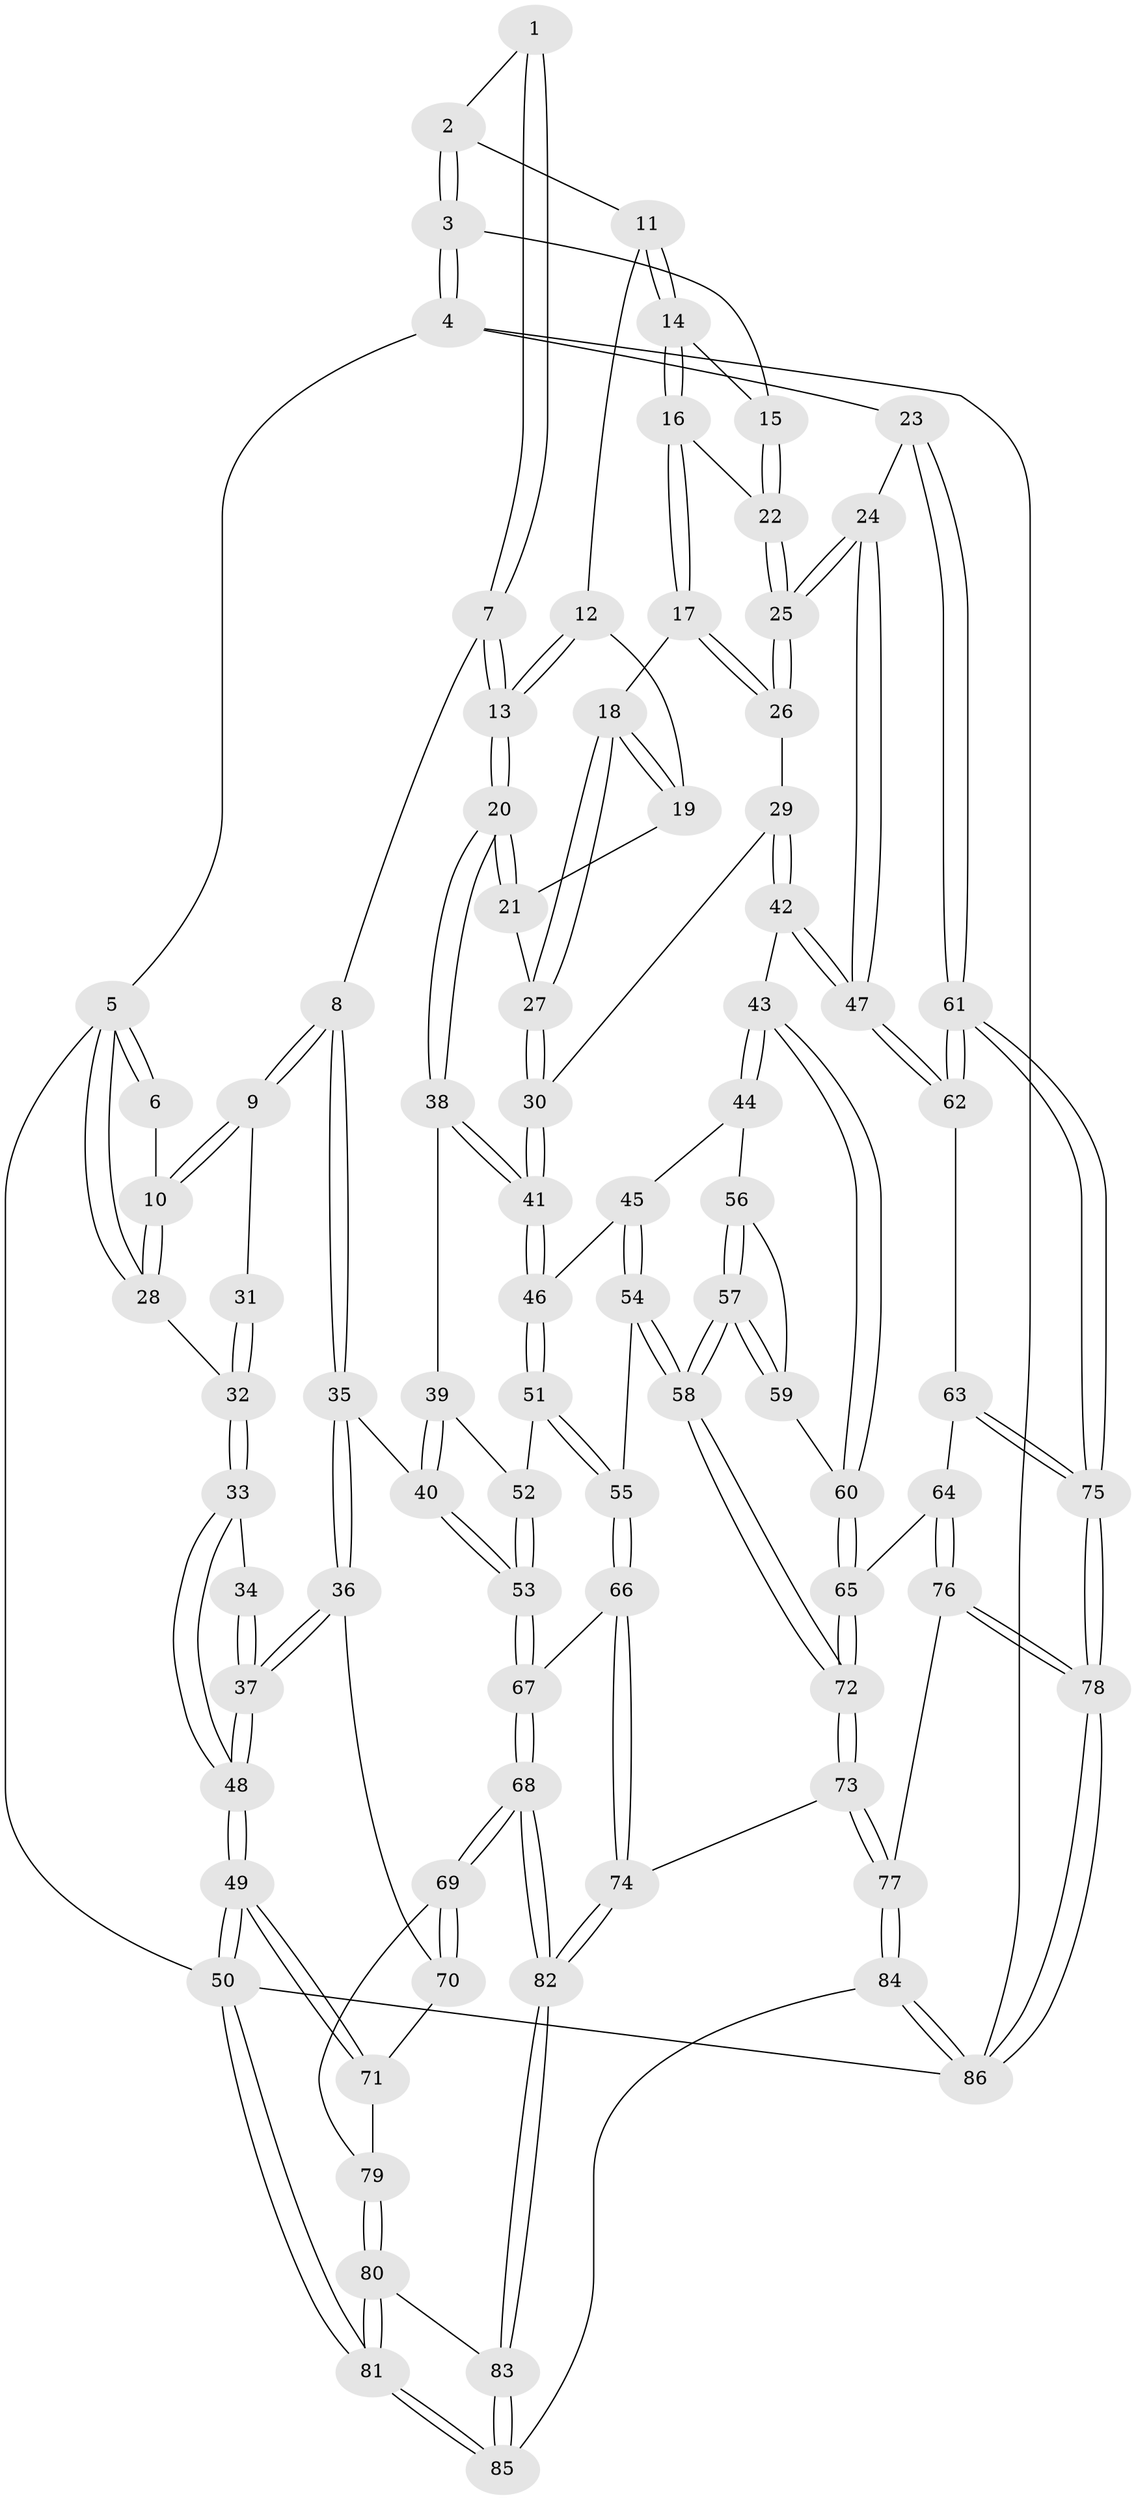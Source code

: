 // Generated by graph-tools (version 1.1) at 2025/27/03/09/25 03:27:08]
// undirected, 86 vertices, 212 edges
graph export_dot {
graph [start="1"]
  node [color=gray90,style=filled];
  1 [pos="+0.3100972977585114+0"];
  2 [pos="+0.6542684456272582+0"];
  3 [pos="+1+0"];
  4 [pos="+1+0"];
  5 [pos="+0+0"];
  6 [pos="+0+0"];
  7 [pos="+0.2895442697413328+0.20179361116834355"];
  8 [pos="+0.26533150089696905+0.20528537020212329"];
  9 [pos="+0.26145983274264184+0.20434794266833145"];
  10 [pos="+0.21351489439809634+0.1530089031192501"];
  11 [pos="+0.6542902398279923+0"];
  12 [pos="+0.6245916545974868+0"];
  13 [pos="+0.32876398769400805+0.21760958127027644"];
  14 [pos="+0.7528463083073926+0"];
  15 [pos="+0.9008608388023456+0.10357782320232412"];
  16 [pos="+0.7503426025938316+0.16635807949511006"];
  17 [pos="+0.738964814240789+0.19956282657718388"];
  18 [pos="+0.6966123256517216+0.23964091387479688"];
  19 [pos="+0.6135918747406002+0"];
  20 [pos="+0.3302283790621379+0.2188743258825213"];
  21 [pos="+0.5632391346562741+0.17121255405625002"];
  22 [pos="+0.9149301364459821+0.1326838669356898"];
  23 [pos="+1+0.28992578780355915"];
  24 [pos="+1+0.29317523872033086"];
  25 [pos="+1+0.2441740920108547"];
  26 [pos="+0.944625820571112+0.24007254989994795"];
  27 [pos="+0.6712578058067337+0.2773912194413726"];
  28 [pos="+0+0"];
  29 [pos="+0.6913226529424048+0.2991308824985585"];
  30 [pos="+0.671169669376082+0.2825780858601646"];
  31 [pos="+0.1856006898256535+0.21647986721761933"];
  32 [pos="+0+0"];
  33 [pos="+0+0.07462917599644699"];
  34 [pos="+0.10098644324076447+0.24835501126958576"];
  35 [pos="+0.1342244584701595+0.46630645996218767"];
  36 [pos="+0+0.48574716759047193"];
  37 [pos="+0+0.4821178889477449"];
  38 [pos="+0.3866874208197091+0.3202490337548228"];
  39 [pos="+0.34729954159408644+0.4107208086034015"];
  40 [pos="+0.23727442023121195+0.5239060275389982"];
  41 [pos="+0.5283226019569935+0.3936820400633132"];
  42 [pos="+0.8353897273993983+0.4560645144856143"];
  43 [pos="+0.7373837976133512+0.5121573433475364"];
  44 [pos="+0.5846503610966107+0.4896578883994094"];
  45 [pos="+0.5639076351282287+0.47794281655426657"];
  46 [pos="+0.5450834987634191+0.46265363333654114"];
  47 [pos="+0.8401002243052451+0.45654459023222493"];
  48 [pos="+0+0.507723048682922"];
  49 [pos="+0+0.7798042377717729"];
  50 [pos="+0+1"];
  51 [pos="+0.4566696847430902+0.5550269662146371"];
  52 [pos="+0.38586070578853704+0.5038030000644004"];
  53 [pos="+0.27051043946507863+0.6063146341164124"];
  54 [pos="+0.5396084570789593+0.6861879113301756"];
  55 [pos="+0.4216835834988638+0.6533920468940663"];
  56 [pos="+0.6038353317302514+0.5699569956595342"];
  57 [pos="+0.5911710422416618+0.6582010944972477"];
  58 [pos="+0.5562206504011429+0.6950042559038977"];
  59 [pos="+0.6852480880249209+0.6256524113123569"];
  60 [pos="+0.7068319858704596+0.6243159872483233"];
  61 [pos="+1+0.8696728386769252"];
  62 [pos="+0.8796702822757496+0.5632481612636567"];
  63 [pos="+0.7979215593754155+0.7132897639822747"];
  64 [pos="+0.7573353496490544+0.7233689643355656"];
  65 [pos="+0.7522100874252939+0.7223468565238378"];
  66 [pos="+0.3220482488433+0.7017329488529118"];
  67 [pos="+0.29477741281664566+0.7088710383410902"];
  68 [pos="+0.2935425244046892+0.7105274063935003"];
  69 [pos="+0.275891364728071+0.7156956000576562"];
  70 [pos="+0.05346860518834223+0.5479737087350397"];
  71 [pos="+0.17841624113729285+0.7471418453486933"];
  72 [pos="+0.6096587316756016+0.8013649295488028"];
  73 [pos="+0.5924445251999376+0.8636664712589772"];
  74 [pos="+0.5889559243416466+0.8643284060853492"];
  75 [pos="+1+0.9486107136621857"];
  76 [pos="+0.7898121754784819+0.8414094186832924"];
  77 [pos="+0.63844366523957+0.9212220764565395"];
  78 [pos="+1+1"];
  79 [pos="+0.19861224620668433+0.7482109418742439"];
  80 [pos="+0.17080731614424924+0.8775081160569689"];
  81 [pos="+0+1"];
  82 [pos="+0.3756035345660396+0.9586292073439163"];
  83 [pos="+0.35077382555023207+1"];
  84 [pos="+0.7850226433107307+1"];
  85 [pos="+0.31605842638191606+1"];
  86 [pos="+1+1"];
  1 -- 2;
  1 -- 7;
  1 -- 7;
  2 -- 3;
  2 -- 3;
  2 -- 11;
  3 -- 4;
  3 -- 4;
  3 -- 15;
  4 -- 5;
  4 -- 23;
  4 -- 86;
  5 -- 6;
  5 -- 6;
  5 -- 28;
  5 -- 28;
  5 -- 50;
  6 -- 10;
  7 -- 8;
  7 -- 13;
  7 -- 13;
  8 -- 9;
  8 -- 9;
  8 -- 35;
  8 -- 35;
  9 -- 10;
  9 -- 10;
  9 -- 31;
  10 -- 28;
  10 -- 28;
  11 -- 12;
  11 -- 14;
  11 -- 14;
  12 -- 13;
  12 -- 13;
  12 -- 19;
  13 -- 20;
  13 -- 20;
  14 -- 15;
  14 -- 16;
  14 -- 16;
  15 -- 22;
  15 -- 22;
  16 -- 17;
  16 -- 17;
  16 -- 22;
  17 -- 18;
  17 -- 26;
  17 -- 26;
  18 -- 19;
  18 -- 19;
  18 -- 27;
  18 -- 27;
  19 -- 21;
  20 -- 21;
  20 -- 21;
  20 -- 38;
  20 -- 38;
  21 -- 27;
  22 -- 25;
  22 -- 25;
  23 -- 24;
  23 -- 61;
  23 -- 61;
  24 -- 25;
  24 -- 25;
  24 -- 47;
  24 -- 47;
  25 -- 26;
  25 -- 26;
  26 -- 29;
  27 -- 30;
  27 -- 30;
  28 -- 32;
  29 -- 30;
  29 -- 42;
  29 -- 42;
  30 -- 41;
  30 -- 41;
  31 -- 32;
  31 -- 32;
  32 -- 33;
  32 -- 33;
  33 -- 34;
  33 -- 48;
  33 -- 48;
  34 -- 37;
  34 -- 37;
  35 -- 36;
  35 -- 36;
  35 -- 40;
  36 -- 37;
  36 -- 37;
  36 -- 70;
  37 -- 48;
  37 -- 48;
  38 -- 39;
  38 -- 41;
  38 -- 41;
  39 -- 40;
  39 -- 40;
  39 -- 52;
  40 -- 53;
  40 -- 53;
  41 -- 46;
  41 -- 46;
  42 -- 43;
  42 -- 47;
  42 -- 47;
  43 -- 44;
  43 -- 44;
  43 -- 60;
  43 -- 60;
  44 -- 45;
  44 -- 56;
  45 -- 46;
  45 -- 54;
  45 -- 54;
  46 -- 51;
  46 -- 51;
  47 -- 62;
  47 -- 62;
  48 -- 49;
  48 -- 49;
  49 -- 50;
  49 -- 50;
  49 -- 71;
  49 -- 71;
  50 -- 81;
  50 -- 81;
  50 -- 86;
  51 -- 52;
  51 -- 55;
  51 -- 55;
  52 -- 53;
  52 -- 53;
  53 -- 67;
  53 -- 67;
  54 -- 55;
  54 -- 58;
  54 -- 58;
  55 -- 66;
  55 -- 66;
  56 -- 57;
  56 -- 57;
  56 -- 59;
  57 -- 58;
  57 -- 58;
  57 -- 59;
  57 -- 59;
  58 -- 72;
  58 -- 72;
  59 -- 60;
  60 -- 65;
  60 -- 65;
  61 -- 62;
  61 -- 62;
  61 -- 75;
  61 -- 75;
  62 -- 63;
  63 -- 64;
  63 -- 75;
  63 -- 75;
  64 -- 65;
  64 -- 76;
  64 -- 76;
  65 -- 72;
  65 -- 72;
  66 -- 67;
  66 -- 74;
  66 -- 74;
  67 -- 68;
  67 -- 68;
  68 -- 69;
  68 -- 69;
  68 -- 82;
  68 -- 82;
  69 -- 70;
  69 -- 70;
  69 -- 79;
  70 -- 71;
  71 -- 79;
  72 -- 73;
  72 -- 73;
  73 -- 74;
  73 -- 77;
  73 -- 77;
  74 -- 82;
  74 -- 82;
  75 -- 78;
  75 -- 78;
  76 -- 77;
  76 -- 78;
  76 -- 78;
  77 -- 84;
  77 -- 84;
  78 -- 86;
  78 -- 86;
  79 -- 80;
  79 -- 80;
  80 -- 81;
  80 -- 81;
  80 -- 83;
  81 -- 85;
  81 -- 85;
  82 -- 83;
  82 -- 83;
  83 -- 85;
  83 -- 85;
  84 -- 85;
  84 -- 86;
  84 -- 86;
}
